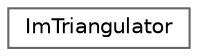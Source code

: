 digraph "类继承关系图"
{
 // LATEX_PDF_SIZE
  bgcolor="transparent";
  edge [fontname=Helvetica,fontsize=10,labelfontname=Helvetica,labelfontsize=10];
  node [fontname=Helvetica,fontsize=10,shape=box,height=0.2,width=0.4];
  rankdir="LR";
  Node0 [id="Node000000",label="ImTriangulator",height=0.2,width=0.4,color="grey40", fillcolor="white", style="filled",URL="$struct_im_triangulator.html",tooltip=" "];
}
